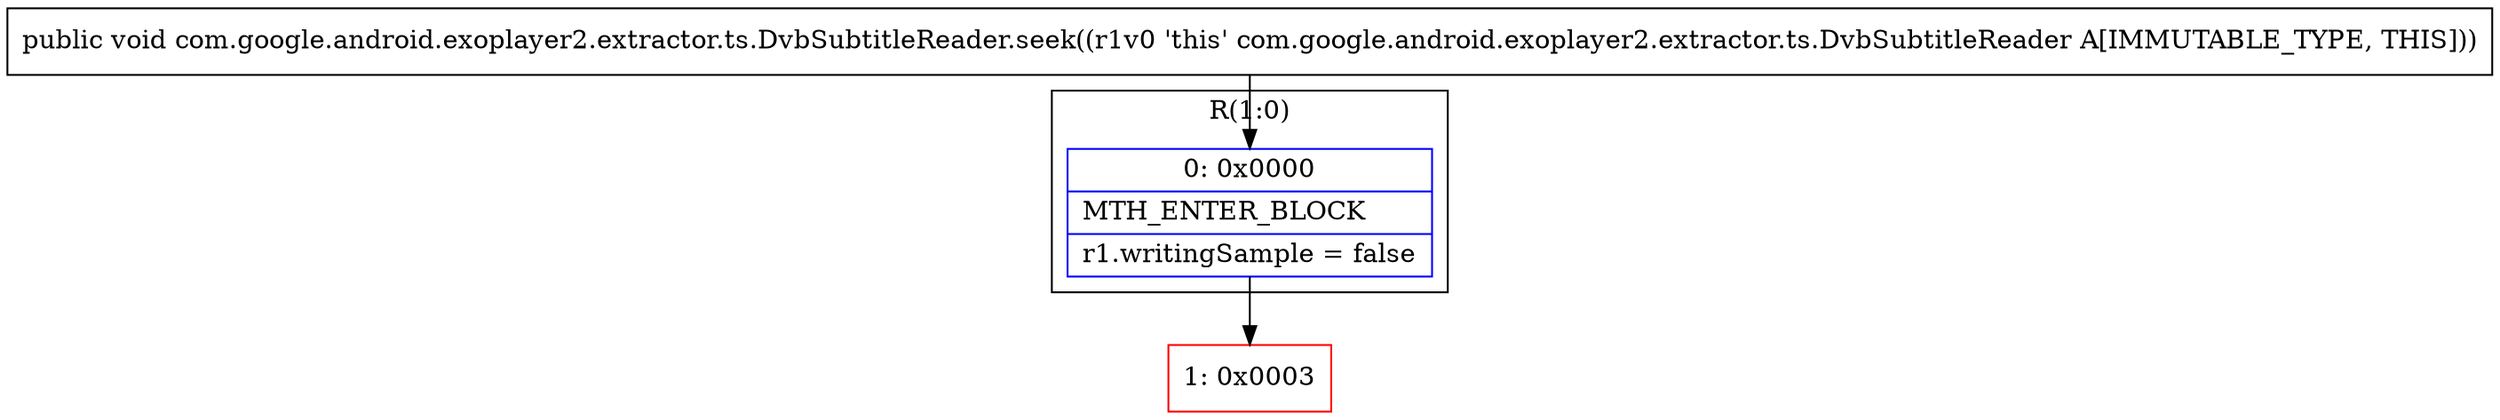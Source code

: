 digraph "CFG forcom.google.android.exoplayer2.extractor.ts.DvbSubtitleReader.seek()V" {
subgraph cluster_Region_1777439234 {
label = "R(1:0)";
node [shape=record,color=blue];
Node_0 [shape=record,label="{0\:\ 0x0000|MTH_ENTER_BLOCK\l|r1.writingSample = false\l}"];
}
Node_1 [shape=record,color=red,label="{1\:\ 0x0003}"];
MethodNode[shape=record,label="{public void com.google.android.exoplayer2.extractor.ts.DvbSubtitleReader.seek((r1v0 'this' com.google.android.exoplayer2.extractor.ts.DvbSubtitleReader A[IMMUTABLE_TYPE, THIS])) }"];
MethodNode -> Node_0;
Node_0 -> Node_1;
}

